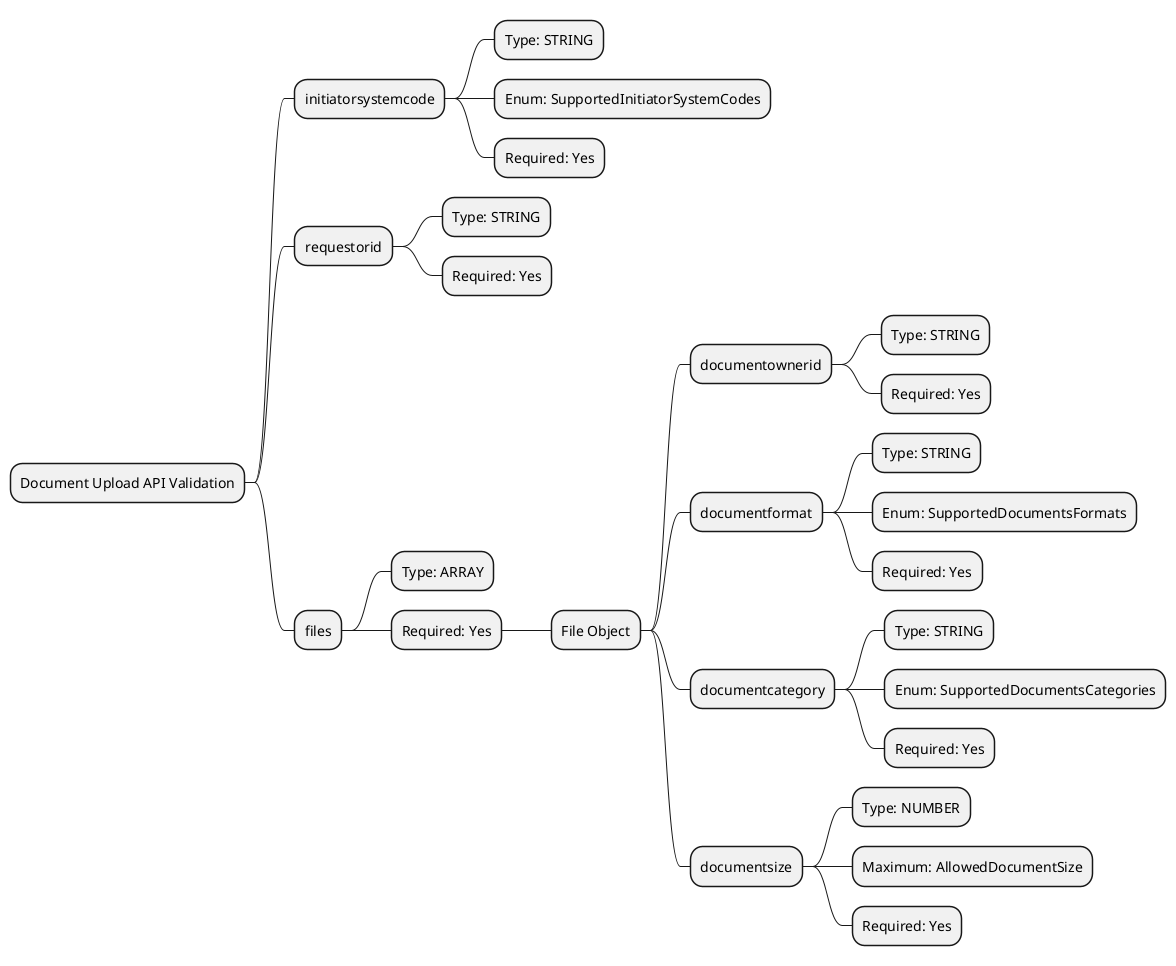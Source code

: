 @startmindmap Document Upload API Validation
* Document Upload API Validation
** initiatorsystemcode
*** Type: STRING
*** Enum: SupportedInitiatorSystemCodes
*** Required: Yes
** requestorid
*** Type: STRING
*** Required: Yes
** files
*** Type: ARRAY
*** Required: Yes
**** File Object
***** documentownerid
****** Type: STRING
****** Required: Yes
***** documentformat
****** Type: STRING
****** Enum: SupportedDocumentsFormats
****** Required: Yes
***** documentcategory
****** Type: STRING
****** Enum: SupportedDocumentsCategories
****** Required: Yes
***** documentsize
****** Type: NUMBER
****** Maximum: AllowedDocumentSize
****** Required: Yes
@endmindmap
